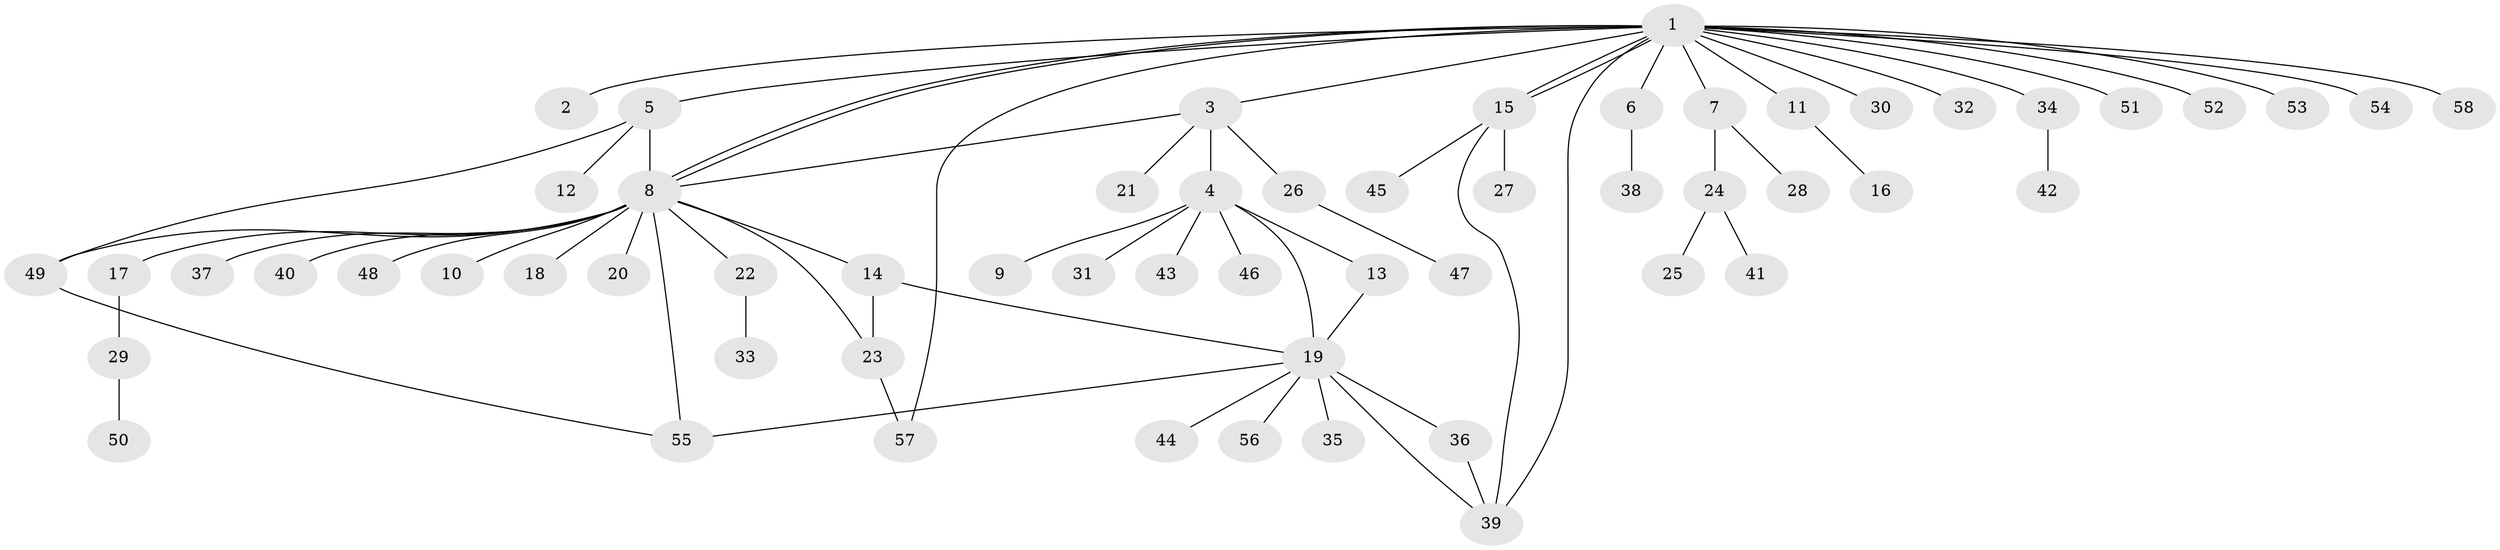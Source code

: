 // Generated by graph-tools (version 1.1) at 2025/26/03/09/25 03:26:08]
// undirected, 58 vertices, 71 edges
graph export_dot {
graph [start="1"]
  node [color=gray90,style=filled];
  1;
  2;
  3;
  4;
  5;
  6;
  7;
  8;
  9;
  10;
  11;
  12;
  13;
  14;
  15;
  16;
  17;
  18;
  19;
  20;
  21;
  22;
  23;
  24;
  25;
  26;
  27;
  28;
  29;
  30;
  31;
  32;
  33;
  34;
  35;
  36;
  37;
  38;
  39;
  40;
  41;
  42;
  43;
  44;
  45;
  46;
  47;
  48;
  49;
  50;
  51;
  52;
  53;
  54;
  55;
  56;
  57;
  58;
  1 -- 2;
  1 -- 3;
  1 -- 5;
  1 -- 6;
  1 -- 7;
  1 -- 8;
  1 -- 8;
  1 -- 11;
  1 -- 15;
  1 -- 15;
  1 -- 30;
  1 -- 32;
  1 -- 34;
  1 -- 39;
  1 -- 51;
  1 -- 52;
  1 -- 53;
  1 -- 54;
  1 -- 57;
  1 -- 58;
  3 -- 4;
  3 -- 8;
  3 -- 21;
  3 -- 26;
  4 -- 9;
  4 -- 13;
  4 -- 19;
  4 -- 31;
  4 -- 43;
  4 -- 46;
  5 -- 8;
  5 -- 12;
  5 -- 49;
  6 -- 38;
  7 -- 24;
  7 -- 28;
  8 -- 10;
  8 -- 14;
  8 -- 17;
  8 -- 18;
  8 -- 20;
  8 -- 22;
  8 -- 23;
  8 -- 37;
  8 -- 40;
  8 -- 48;
  8 -- 49;
  8 -- 55;
  11 -- 16;
  13 -- 19;
  14 -- 19;
  14 -- 23;
  15 -- 27;
  15 -- 39;
  15 -- 45;
  17 -- 29;
  19 -- 35;
  19 -- 36;
  19 -- 39;
  19 -- 44;
  19 -- 55;
  19 -- 56;
  22 -- 33;
  23 -- 57;
  24 -- 25;
  24 -- 41;
  26 -- 47;
  29 -- 50;
  34 -- 42;
  36 -- 39;
  49 -- 55;
}
